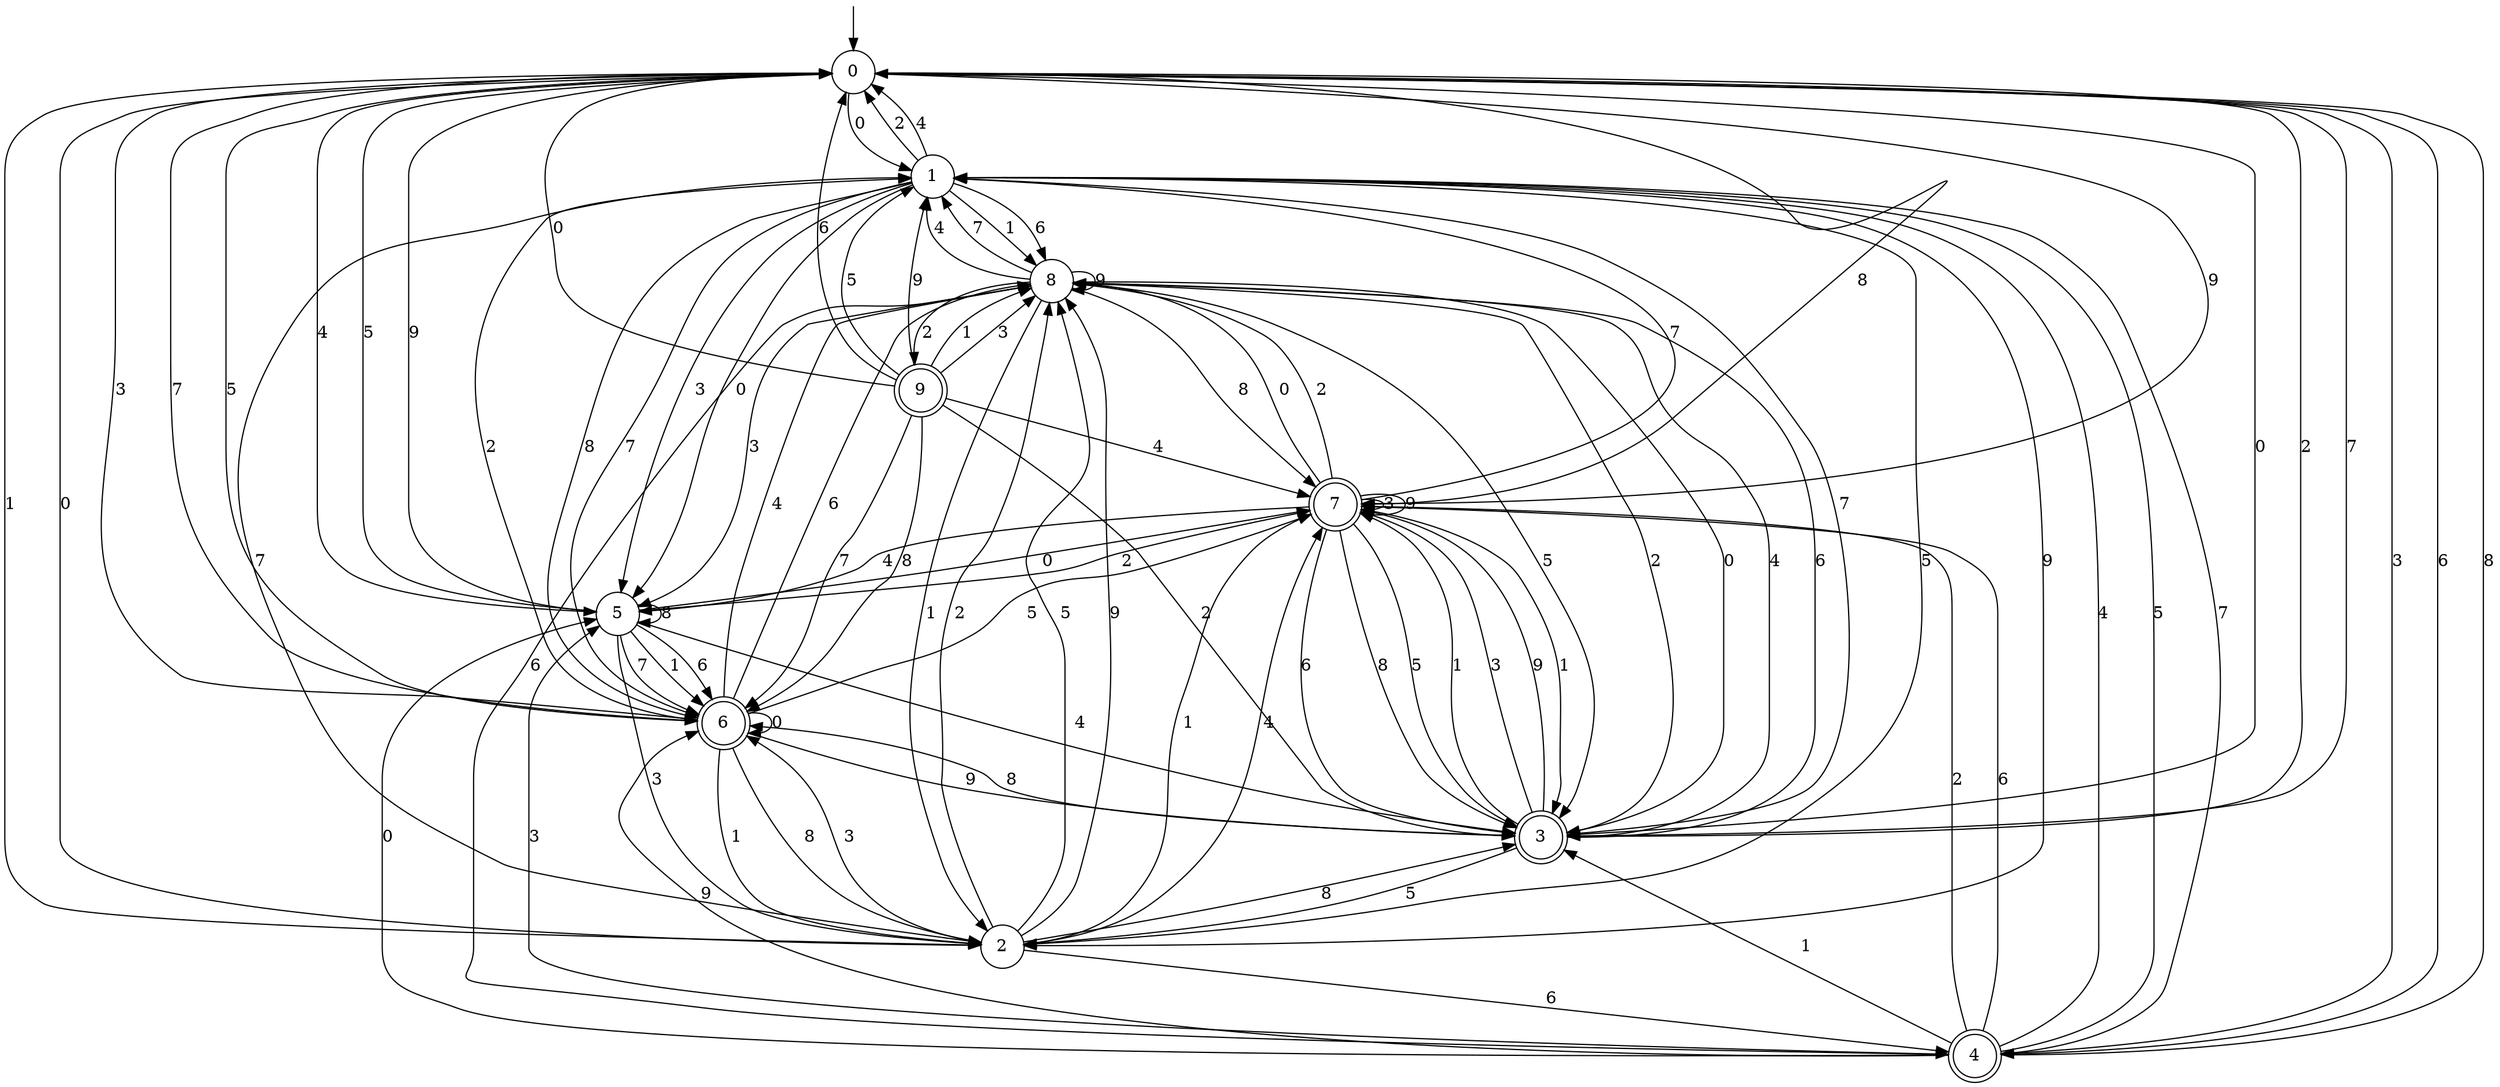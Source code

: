 digraph g {

	s0 [shape="circle" label="0"];
	s1 [shape="circle" label="1"];
	s2 [shape="circle" label="2"];
	s3 [shape="doublecircle" label="3"];
	s4 [shape="doublecircle" label="4"];
	s5 [shape="circle" label="5"];
	s6 [shape="doublecircle" label="6"];
	s7 [shape="doublecircle" label="7"];
	s8 [shape="circle" label="8"];
	s9 [shape="doublecircle" label="9"];
	s0 -> s1 [label="0"];
	s0 -> s2 [label="1"];
	s0 -> s3 [label="2"];
	s0 -> s4 [label="3"];
	s0 -> s5 [label="4"];
	s0 -> s6 [label="5"];
	s0 -> s4 [label="6"];
	s0 -> s3 [label="7"];
	s0 -> s7 [label="8"];
	s0 -> s7 [label="9"];
	s1 -> s5 [label="0"];
	s1 -> s8 [label="1"];
	s1 -> s0 [label="2"];
	s1 -> s5 [label="3"];
	s1 -> s0 [label="4"];
	s1 -> s2 [label="5"];
	s1 -> s8 [label="6"];
	s1 -> s6 [label="7"];
	s1 -> s6 [label="8"];
	s1 -> s2 [label="9"];
	s2 -> s0 [label="0"];
	s2 -> s7 [label="1"];
	s2 -> s8 [label="2"];
	s2 -> s6 [label="3"];
	s2 -> s7 [label="4"];
	s2 -> s8 [label="5"];
	s2 -> s4 [label="6"];
	s2 -> s1 [label="7"];
	s2 -> s3 [label="8"];
	s2 -> s8 [label="9"];
	s3 -> s0 [label="0"];
	s3 -> s7 [label="1"];
	s3 -> s8 [label="2"];
	s3 -> s7 [label="3"];
	s3 -> s8 [label="4"];
	s3 -> s2 [label="5"];
	s3 -> s8 [label="6"];
	s3 -> s1 [label="7"];
	s3 -> s6 [label="8"];
	s3 -> s7 [label="9"];
	s4 -> s5 [label="0"];
	s4 -> s3 [label="1"];
	s4 -> s7 [label="2"];
	s4 -> s5 [label="3"];
	s4 -> s1 [label="4"];
	s4 -> s1 [label="5"];
	s4 -> s7 [label="6"];
	s4 -> s1 [label="7"];
	s4 -> s0 [label="8"];
	s4 -> s6 [label="9"];
	s5 -> s7 [label="0"];
	s5 -> s6 [label="1"];
	s5 -> s7 [label="2"];
	s5 -> s2 [label="3"];
	s5 -> s3 [label="4"];
	s5 -> s0 [label="5"];
	s5 -> s6 [label="6"];
	s5 -> s6 [label="7"];
	s5 -> s5 [label="8"];
	s5 -> s0 [label="9"];
	s6 -> s6 [label="0"];
	s6 -> s2 [label="1"];
	s6 -> s1 [label="2"];
	s6 -> s0 [label="3"];
	s6 -> s8 [label="4"];
	s6 -> s7 [label="5"];
	s6 -> s8 [label="6"];
	s6 -> s0 [label="7"];
	s6 -> s2 [label="8"];
	s6 -> s3 [label="9"];
	s7 -> s8 [label="0"];
	s7 -> s3 [label="1"];
	s7 -> s8 [label="2"];
	s7 -> s7 [label="3"];
	s7 -> s5 [label="4"];
	s7 -> s3 [label="5"];
	s7 -> s3 [label="6"];
	s7 -> s1 [label="7"];
	s7 -> s3 [label="8"];
	s7 -> s7 [label="9"];
	s8 -> s3 [label="0"];
	s8 -> s2 [label="1"];
	s8 -> s9 [label="2"];
	s8 -> s5 [label="3"];
	s8 -> s1 [label="4"];
	s8 -> s3 [label="5"];
	s8 -> s4 [label="6"];
	s8 -> s1 [label="7"];
	s8 -> s7 [label="8"];
	s8 -> s8 [label="9"];
	s9 -> s0 [label="0"];
	s9 -> s8 [label="1"];
	s9 -> s3 [label="2"];
	s9 -> s8 [label="3"];
	s9 -> s7 [label="4"];
	s9 -> s1 [label="5"];
	s9 -> s0 [label="6"];
	s9 -> s6 [label="7"];
	s9 -> s6 [label="8"];
	s9 -> s1 [label="9"];

__start0 [label="" shape="none" width="0" height="0"];
__start0 -> s0;

}
